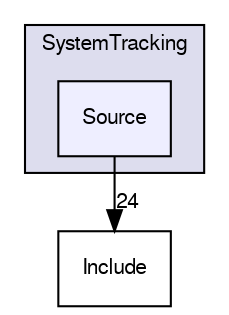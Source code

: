 digraph G {
  compound=true
  node [ fontsize="10", fontname="FreeSans"];
  edge [ labelfontsize="10", labelfontname="FreeSans"];
  subgraph clusterdir_b8a68a6a74b748999b181c20f3b8aac2 {
    graph [ bgcolor="#ddddee", pencolor="black", label="SystemTracking" fontname="FreeSans", fontsize="10", URL="dir_b8a68a6a74b748999b181c20f3b8aac2.html"]
  dir_b4b3f0849a8df293820a54a22aa5e5fb [shape=box, label="Source", style="filled", fillcolor="#eeeeff", pencolor="black", URL="dir_b4b3f0849a8df293820a54a22aa5e5fb.html"];
  }
  dir_9253e261b00247574a00c15fddfbb647 [shape=box label="Include" URL="dir_9253e261b00247574a00c15fddfbb647.html"];
  dir_b4b3f0849a8df293820a54a22aa5e5fb->dir_9253e261b00247574a00c15fddfbb647 [headlabel="24", labeldistance=1.5 headhref="dir_000003_000002.html"];
}
